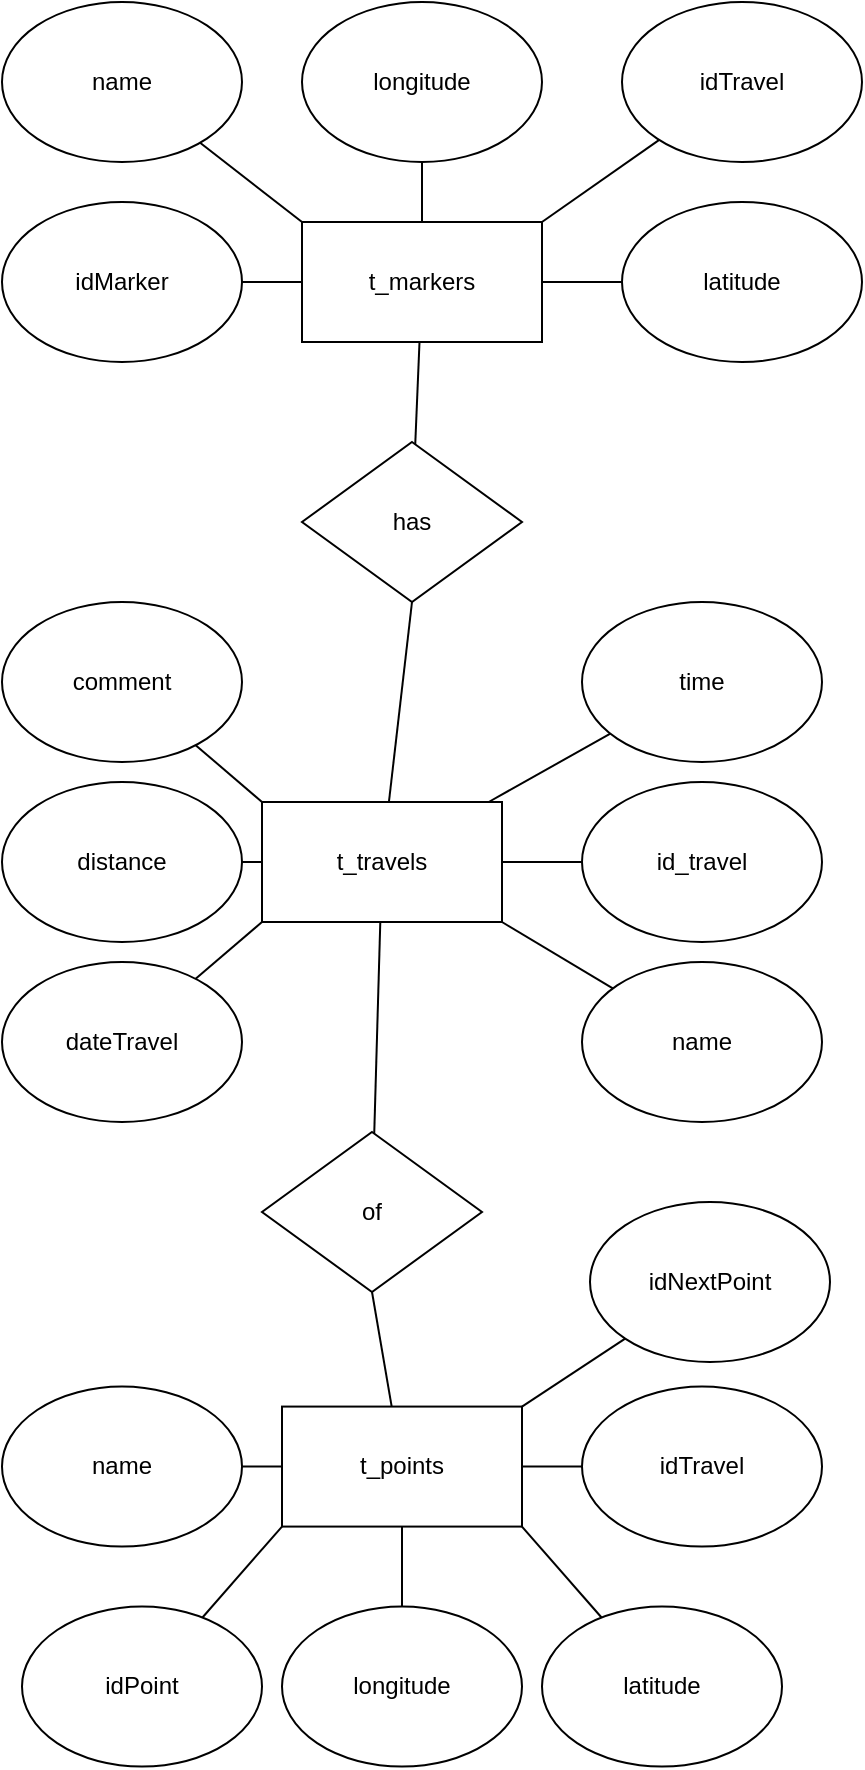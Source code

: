 <mxfile>
    <diagram id="dhuaWiY1FLXIekWNLaJ7" name="Pagina-1">
        <mxGraphModel dx="672" dy="331" grid="1" gridSize="10" guides="1" tooltips="1" connect="1" arrows="1" fold="1" page="1" pageScale="1" pageWidth="827" pageHeight="1169" math="0" shadow="0">
            <root>
                <mxCell id="0"/>
                <mxCell id="1" parent="0"/>
                <mxCell id="23" value="" style="edgeStyle=none;html=1;endArrow=none;endFill=0;exitX=0;exitY=0;exitDx=0;exitDy=0;" edge="1" parent="1" source="2" target="22">
                    <mxGeometry relative="1" as="geometry"/>
                </mxCell>
                <mxCell id="2" value="t_travels" style="rounded=0;whiteSpace=wrap;html=1;" vertex="1" parent="1">
                    <mxGeometry x="250" y="420" width="120" height="60" as="geometry"/>
                </mxCell>
                <mxCell id="3" value="t_points" style="rounded=0;whiteSpace=wrap;html=1;" vertex="1" parent="1">
                    <mxGeometry x="260" y="722.29" width="120" height="60" as="geometry"/>
                </mxCell>
                <mxCell id="11" value="" style="edgeStyle=none;html=1;endArrow=none;endFill=0;" edge="1" parent="1" source="4" target="8">
                    <mxGeometry relative="1" as="geometry"/>
                </mxCell>
                <mxCell id="4" value="t_markers" style="rounded=0;whiteSpace=wrap;html=1;" vertex="1" parent="1">
                    <mxGeometry x="270" y="130" width="120" height="60" as="geometry"/>
                </mxCell>
                <mxCell id="6" value="" style="edgeStyle=none;html=1;endArrow=none;endFill=0;" edge="1" parent="1" source="5" target="4">
                    <mxGeometry relative="1" as="geometry"/>
                </mxCell>
                <mxCell id="5" value="idMarker" style="ellipse;whiteSpace=wrap;html=1;" vertex="1" parent="1">
                    <mxGeometry x="120" y="120" width="120" height="80" as="geometry"/>
                </mxCell>
                <mxCell id="12" value="" style="edgeStyle=none;html=1;entryX=0;entryY=0;entryDx=0;entryDy=0;endArrow=none;endFill=0;" edge="1" parent="1" source="7" target="4">
                    <mxGeometry relative="1" as="geometry"/>
                </mxCell>
                <mxCell id="7" value="name" style="ellipse;whiteSpace=wrap;html=1;" vertex="1" parent="1">
                    <mxGeometry x="120" y="20" width="120" height="80" as="geometry"/>
                </mxCell>
                <mxCell id="8" value="longitude" style="ellipse;whiteSpace=wrap;html=1;" vertex="1" parent="1">
                    <mxGeometry x="270" y="20" width="120" height="80" as="geometry"/>
                </mxCell>
                <mxCell id="10" value="" style="edgeStyle=none;html=1;endArrow=none;endFill=0;" edge="1" parent="1" source="9" target="4">
                    <mxGeometry relative="1" as="geometry"/>
                </mxCell>
                <mxCell id="9" value="latitude" style="ellipse;whiteSpace=wrap;html=1;" vertex="1" parent="1">
                    <mxGeometry x="430" y="120" width="120" height="80" as="geometry"/>
                </mxCell>
                <mxCell id="14" value="" style="edgeStyle=none;html=1;entryX=1;entryY=0;entryDx=0;entryDy=0;endArrow=none;endFill=0;" edge="1" parent="1" source="13" target="4">
                    <mxGeometry relative="1" as="geometry"/>
                </mxCell>
                <mxCell id="13" value="idTravel" style="ellipse;whiteSpace=wrap;html=1;" vertex="1" parent="1">
                    <mxGeometry x="430" y="20" width="120" height="80" as="geometry"/>
                </mxCell>
                <mxCell id="17" value="" style="edgeStyle=none;html=1;endArrow=none;endFill=0;exitX=0.5;exitY=1;exitDx=0;exitDy=0;" edge="1" parent="1" source="15" target="2">
                    <mxGeometry relative="1" as="geometry">
                        <mxPoint x="328.252" y="355.092" as="sourcePoint"/>
                    </mxGeometry>
                </mxCell>
                <mxCell id="18" value="" style="edgeStyle=none;html=1;endArrow=none;endFill=0;" edge="1" parent="1" source="15" target="4">
                    <mxGeometry relative="1" as="geometry"/>
                </mxCell>
                <mxCell id="15" value="has" style="rhombus;whiteSpace=wrap;html=1;" vertex="1" parent="1">
                    <mxGeometry x="270" y="240" width="110" height="80" as="geometry"/>
                </mxCell>
                <mxCell id="20" value="" style="edgeStyle=none;html=1;endArrow=none;endFill=0;" edge="1" parent="1" source="19" target="2">
                    <mxGeometry relative="1" as="geometry"/>
                </mxCell>
                <mxCell id="19" value="id_travel" style="ellipse;whiteSpace=wrap;html=1;" vertex="1" parent="1">
                    <mxGeometry x="410" y="410" width="120" height="80" as="geometry"/>
                </mxCell>
                <mxCell id="30" value="" style="edgeStyle=none;html=1;endArrow=none;endFill=0;entryX=1;entryY=1;entryDx=0;entryDy=0;" edge="1" parent="1" source="21" target="2">
                    <mxGeometry relative="1" as="geometry"/>
                </mxCell>
                <mxCell id="21" value="name" style="ellipse;whiteSpace=wrap;html=1;" vertex="1" parent="1">
                    <mxGeometry x="410" y="500" width="120" height="80" as="geometry"/>
                </mxCell>
                <mxCell id="22" value="comment" style="ellipse;whiteSpace=wrap;html=1;" vertex="1" parent="1">
                    <mxGeometry x="120" y="320" width="120" height="80" as="geometry"/>
                </mxCell>
                <mxCell id="25" value="" style="edgeStyle=none;html=1;endArrow=none;endFill=0;entryX=0;entryY=0.5;entryDx=0;entryDy=0;" edge="1" parent="1" source="24" target="2">
                    <mxGeometry relative="1" as="geometry"/>
                </mxCell>
                <mxCell id="24" value="distance" style="ellipse;whiteSpace=wrap;html=1;" vertex="1" parent="1">
                    <mxGeometry x="120" y="410" width="120" height="80" as="geometry"/>
                </mxCell>
                <mxCell id="28" value="" style="edgeStyle=none;html=1;endArrow=none;endFill=0;" edge="1" parent="1" source="26" target="2">
                    <mxGeometry relative="1" as="geometry"/>
                </mxCell>
                <mxCell id="26" value="time" style="ellipse;whiteSpace=wrap;html=1;" vertex="1" parent="1">
                    <mxGeometry x="410" y="320" width="120" height="80" as="geometry"/>
                </mxCell>
                <mxCell id="29" value="" style="edgeStyle=none;html=1;endArrow=none;endFill=0;entryX=0;entryY=1;entryDx=0;entryDy=0;" edge="1" parent="1" source="27" target="2">
                    <mxGeometry relative="1" as="geometry"/>
                </mxCell>
                <mxCell id="27" value="dateTravel" style="ellipse;whiteSpace=wrap;html=1;" vertex="1" parent="1">
                    <mxGeometry x="120" y="500" width="120" height="80" as="geometry"/>
                </mxCell>
                <mxCell id="33" value="" style="edgeStyle=none;html=1;endArrow=none;endFill=0;" edge="1" parent="1" source="32" target="2">
                    <mxGeometry relative="1" as="geometry"/>
                </mxCell>
                <mxCell id="34" value="" style="edgeStyle=none;html=1;endArrow=none;endFill=0;exitX=0.5;exitY=1;exitDx=0;exitDy=0;" edge="1" parent="1" source="32" target="3">
                    <mxGeometry relative="1" as="geometry">
                        <mxPoint x="313.143" y="670.004" as="sourcePoint"/>
                    </mxGeometry>
                </mxCell>
                <mxCell id="32" value="of" style="rhombus;whiteSpace=wrap;html=1;" vertex="1" parent="1">
                    <mxGeometry x="250" y="585" width="110" height="80" as="geometry"/>
                </mxCell>
                <mxCell id="36" value="" style="edgeStyle=none;html=1;endArrow=none;endFill=0;exitX=0.5;exitY=1;exitDx=0;exitDy=0;" edge="1" parent="1" source="3" target="42">
                    <mxGeometry relative="1" as="geometry">
                        <mxPoint x="324" y="852.29" as="sourcePoint"/>
                    </mxGeometry>
                </mxCell>
                <mxCell id="38" value="" style="edgeStyle=none;html=1;endArrow=none;endFill=0;entryX=0;entryY=1;entryDx=0;entryDy=0;" edge="1" parent="1" source="39" target="3">
                    <mxGeometry relative="1" as="geometry">
                        <mxPoint x="264" y="882.29" as="targetPoint"/>
                    </mxGeometry>
                </mxCell>
                <mxCell id="39" value="idPoint" style="ellipse;whiteSpace=wrap;html=1;" vertex="1" parent="1">
                    <mxGeometry x="130" y="822.29" width="120" height="80" as="geometry"/>
                </mxCell>
                <mxCell id="40" value="" style="edgeStyle=none;html=1;entryX=0;entryY=0.5;entryDx=0;entryDy=0;endArrow=none;endFill=0;" edge="1" parent="1" source="41" target="3">
                    <mxGeometry relative="1" as="geometry">
                        <mxPoint x="264" y="852.29" as="targetPoint"/>
                    </mxGeometry>
                </mxCell>
                <mxCell id="41" value="name" style="ellipse;whiteSpace=wrap;html=1;" vertex="1" parent="1">
                    <mxGeometry x="120" y="712.29" width="120" height="80" as="geometry"/>
                </mxCell>
                <mxCell id="42" value="longitude" style="ellipse;whiteSpace=wrap;html=1;" vertex="1" parent="1">
                    <mxGeometry x="260" y="822.29" width="120" height="80" as="geometry"/>
                </mxCell>
                <mxCell id="43" value="" style="edgeStyle=none;html=1;endArrow=none;endFill=0;entryX=1;entryY=1;entryDx=0;entryDy=0;" edge="1" parent="1" source="44" target="3">
                    <mxGeometry relative="1" as="geometry">
                        <mxPoint x="384" y="882.29" as="targetPoint"/>
                    </mxGeometry>
                </mxCell>
                <mxCell id="44" value="latitude" style="ellipse;whiteSpace=wrap;html=1;" vertex="1" parent="1">
                    <mxGeometry x="390" y="822.29" width="120" height="80" as="geometry"/>
                </mxCell>
                <mxCell id="45" value="" style="edgeStyle=none;html=1;entryX=1;entryY=0.5;entryDx=0;entryDy=0;endArrow=none;endFill=0;" edge="1" parent="1" source="46" target="3">
                    <mxGeometry relative="1" as="geometry">
                        <mxPoint x="384" y="852.29" as="targetPoint"/>
                    </mxGeometry>
                </mxCell>
                <mxCell id="46" value="idTravel" style="ellipse;whiteSpace=wrap;html=1;" vertex="1" parent="1">
                    <mxGeometry x="410" y="712.29" width="120" height="80" as="geometry"/>
                </mxCell>
                <mxCell id="48" value="" style="edgeStyle=none;html=1;endArrow=none;endFill=0;entryX=1;entryY=0;entryDx=0;entryDy=0;exitX=0;exitY=1;exitDx=0;exitDy=0;" edge="1" parent="1" source="47" target="3">
                    <mxGeometry relative="1" as="geometry">
                        <mxPoint x="416.228" y="699.648" as="sourcePoint"/>
                    </mxGeometry>
                </mxCell>
                <mxCell id="47" value="idNextPoint" style="ellipse;whiteSpace=wrap;html=1;" vertex="1" parent="1">
                    <mxGeometry x="414" y="620" width="120" height="80" as="geometry"/>
                </mxCell>
            </root>
        </mxGraphModel>
    </diagram>
</mxfile>